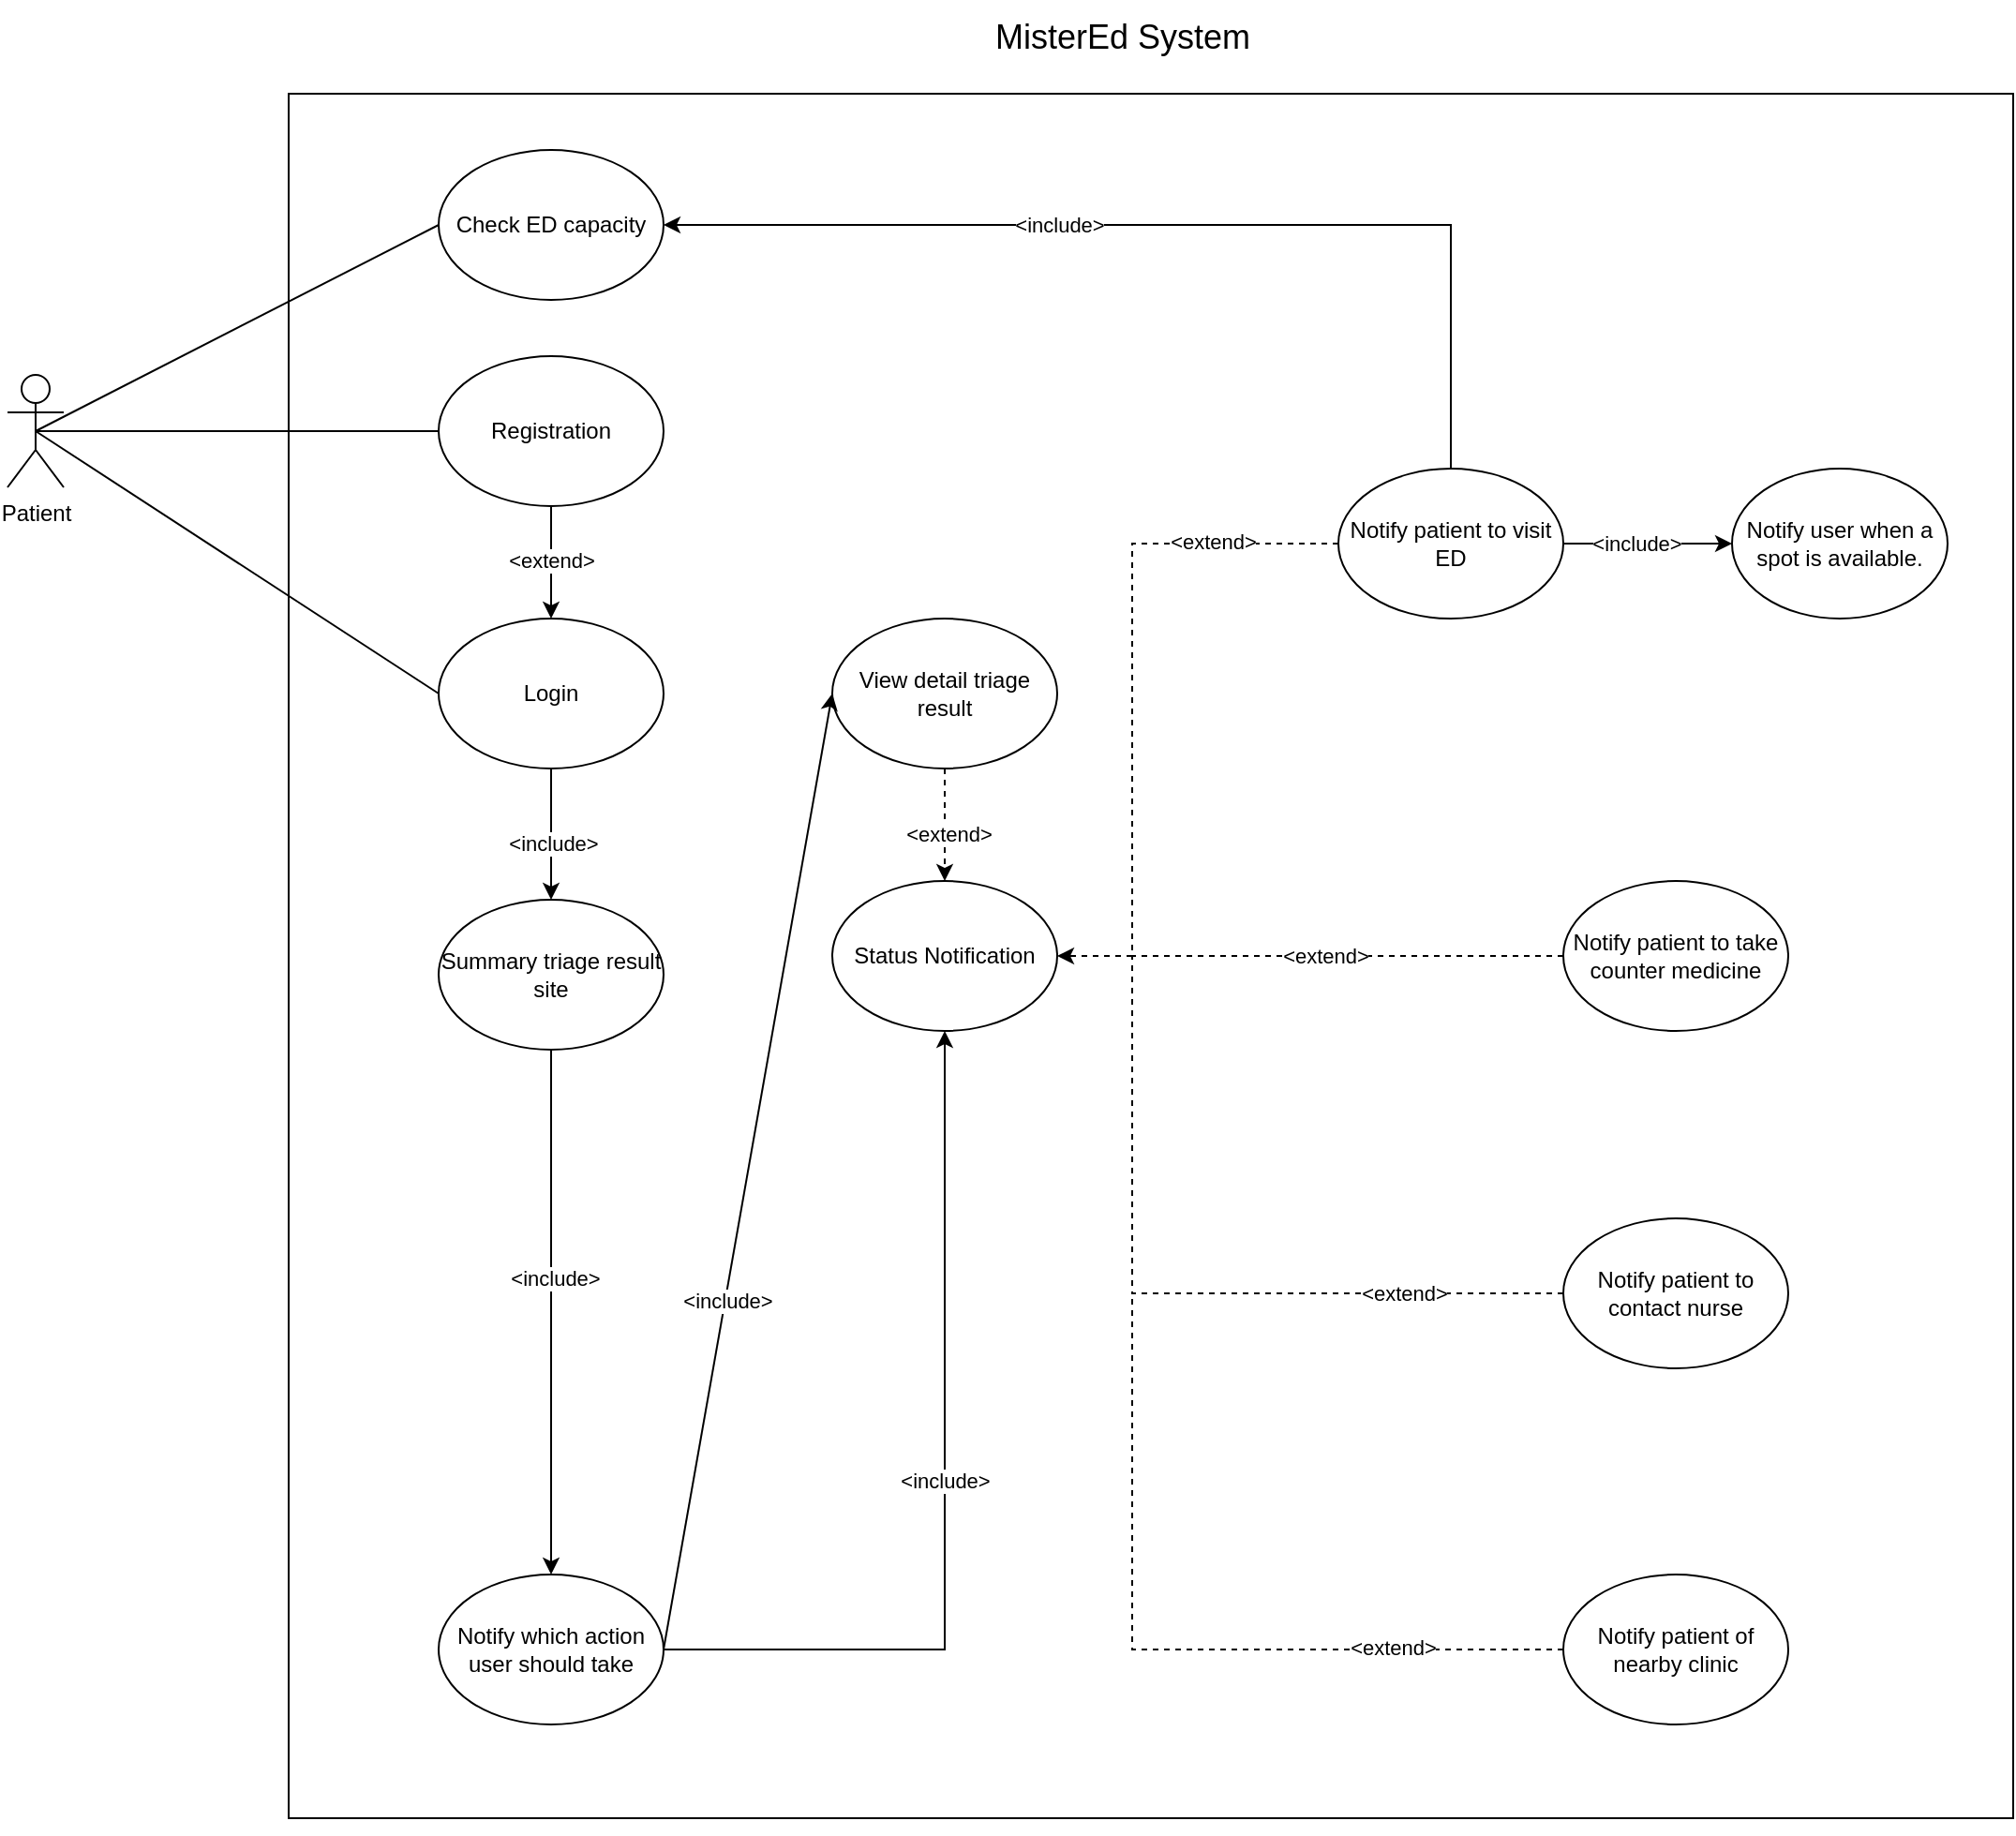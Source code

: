 <mxfile version="21.8.1" type="github">
  <diagram name="Page-1" id="44kL-8lOii-qEcLcEZFb">
    <mxGraphModel dx="2046" dy="1810" grid="1" gridSize="10" guides="1" tooltips="1" connect="1" arrows="1" fold="1" page="1" pageScale="1" pageWidth="850" pageHeight="1100" math="0" shadow="0">
      <root>
        <mxCell id="0" />
        <mxCell id="1" parent="0" />
        <mxCell id="MbSn2v3Lw9Q6L9Wrss_j-2" value="" style="whiteSpace=wrap;html=1;aspect=fixed;" parent="1" vertex="1">
          <mxGeometry x="-430" y="-100" width="920" height="920" as="geometry" />
        </mxCell>
        <mxCell id="MbSn2v3Lw9Q6L9Wrss_j-1" value="Patient" style="shape=umlActor;verticalLabelPosition=bottom;verticalAlign=top;html=1;outlineConnect=0;" parent="1" vertex="1">
          <mxGeometry x="-580" y="50" width="30" height="60" as="geometry" />
        </mxCell>
        <mxCell id="8dtzbFjmas_uAEnM9B7v-1" style="edgeStyle=orthogonalEdgeStyle;rounded=0;orthogonalLoop=1;jettySize=auto;html=1;exitX=0.5;exitY=1;exitDx=0;exitDy=0;" parent="1" source="MbSn2v3Lw9Q6L9Wrss_j-2" target="MbSn2v3Lw9Q6L9Wrss_j-2" edge="1">
          <mxGeometry relative="1" as="geometry" />
        </mxCell>
        <mxCell id="9cY2Qua1KASMOuqnOolk-1" value="Registration" style="ellipse;whiteSpace=wrap;html=1;" parent="1" vertex="1">
          <mxGeometry x="-350" y="40" width="120" height="80" as="geometry" />
        </mxCell>
        <mxCell id="9cY2Qua1KASMOuqnOolk-13" value="Login" style="ellipse;whiteSpace=wrap;html=1;" parent="1" vertex="1">
          <mxGeometry x="-350" y="180" width="120" height="80" as="geometry" />
        </mxCell>
        <mxCell id="9cY2Qua1KASMOuqnOolk-14" value="Check ED capacity" style="ellipse;whiteSpace=wrap;html=1;" parent="1" vertex="1">
          <mxGeometry x="-350" y="-70" width="120" height="80" as="geometry" />
        </mxCell>
        <mxCell id="9cY2Qua1KASMOuqnOolk-17" value="Summary triage result site" style="ellipse;whiteSpace=wrap;html=1;" parent="1" vertex="1">
          <mxGeometry x="-350" y="330" width="120" height="80" as="geometry" />
        </mxCell>
        <mxCell id="9cY2Qua1KASMOuqnOolk-18" value="Status Notification" style="ellipse;whiteSpace=wrap;html=1;" parent="1" vertex="1">
          <mxGeometry x="-140" y="320" width="120" height="80" as="geometry" />
        </mxCell>
        <mxCell id="9cY2Qua1KASMOuqnOolk-21" value="Notify patient to visit ED" style="ellipse;whiteSpace=wrap;html=1;" parent="1" vertex="1">
          <mxGeometry x="130" y="100" width="120" height="80" as="geometry" />
        </mxCell>
        <mxCell id="9cY2Qua1KASMOuqnOolk-59" value="&lt;font style=&quot;font-size: 18px;&quot;&gt;MisterEd System&lt;/font&gt;" style="text;html=1;strokeColor=none;fillColor=none;align=center;verticalAlign=middle;whiteSpace=wrap;rounded=0;" parent="1" vertex="1">
          <mxGeometry x="-90" y="-150" width="210" height="40" as="geometry" />
        </mxCell>
        <mxCell id="9cY2Qua1KASMOuqnOolk-82" value="Notify which action user should take" style="ellipse;whiteSpace=wrap;html=1;" parent="1" vertex="1">
          <mxGeometry x="-350" y="690" width="120" height="80" as="geometry" />
        </mxCell>
        <mxCell id="9cY2Qua1KASMOuqnOolk-84" value="" style="endArrow=classic;html=1;rounded=0;exitX=0.5;exitY=1;exitDx=0;exitDy=0;entryX=0.5;entryY=0;entryDx=0;entryDy=0;" parent="1" source="9cY2Qua1KASMOuqnOolk-17" target="9cY2Qua1KASMOuqnOolk-82" edge="1">
          <mxGeometry width="50" height="50" relative="1" as="geometry">
            <mxPoint x="-270" y="390" as="sourcePoint" />
            <mxPoint x="-220" y="340" as="targetPoint" />
          </mxGeometry>
        </mxCell>
        <mxCell id="9cY2Qua1KASMOuqnOolk-85" value="&amp;lt;include&amp;gt;" style="edgeLabel;html=1;align=center;verticalAlign=middle;resizable=0;points=[];" parent="9cY2Qua1KASMOuqnOolk-84" vertex="1" connectable="0">
          <mxGeometry x="-0.129" y="2" relative="1" as="geometry">
            <mxPoint as="offset" />
          </mxGeometry>
        </mxCell>
        <mxCell id="9cY2Qua1KASMOuqnOolk-86" value="&amp;lt;include&amp;gt;" style="endArrow=classic;html=1;rounded=0;exitX=1;exitY=0.5;exitDx=0;exitDy=0;entryX=0.5;entryY=1;entryDx=0;entryDy=0;" parent="1" source="9cY2Qua1KASMOuqnOolk-82" target="9cY2Qua1KASMOuqnOolk-18" edge="1">
          <mxGeometry width="50" height="50" relative="1" as="geometry">
            <mxPoint x="-220" y="540" as="sourcePoint" />
            <mxPoint x="-170" y="490" as="targetPoint" />
            <Array as="points">
              <mxPoint x="-80" y="730" />
            </Array>
          </mxGeometry>
        </mxCell>
        <mxCell id="9cY2Qua1KASMOuqnOolk-87" value="" style="endArrow=classic;html=1;rounded=0;exitX=1;exitY=0.5;exitDx=0;exitDy=0;entryX=0;entryY=0.5;entryDx=0;entryDy=0;" parent="1" source="9cY2Qua1KASMOuqnOolk-21" target="zv6PDwjK5vkNwOWGPEP8-19" edge="1">
          <mxGeometry width="50" height="50" relative="1" as="geometry">
            <mxPoint x="190" y="230" as="sourcePoint" />
            <mxPoint x="340" y="140" as="targetPoint" />
          </mxGeometry>
        </mxCell>
        <mxCell id="9cY2Qua1KASMOuqnOolk-88" value="&amp;lt;include&amp;gt;" style="edgeLabel;html=1;align=center;verticalAlign=middle;resizable=0;points=[];" parent="9cY2Qua1KASMOuqnOolk-87" vertex="1" connectable="0">
          <mxGeometry x="-0.15" relative="1" as="geometry">
            <mxPoint as="offset" />
          </mxGeometry>
        </mxCell>
        <mxCell id="9cY2Qua1KASMOuqnOolk-103" value="" style="endArrow=classic;html=1;rounded=0;entryX=0.5;entryY=0;entryDx=0;entryDy=0;exitX=0.5;exitY=1;exitDx=0;exitDy=0;" parent="1" source="9cY2Qua1KASMOuqnOolk-13" target="9cY2Qua1KASMOuqnOolk-17" edge="1">
          <mxGeometry width="50" height="50" relative="1" as="geometry">
            <mxPoint x="-260" y="370" as="sourcePoint" />
            <mxPoint x="-250" y="460" as="targetPoint" />
          </mxGeometry>
        </mxCell>
        <mxCell id="9cY2Qua1KASMOuqnOolk-104" value="&amp;lt;include&amp;gt;" style="edgeLabel;html=1;align=center;verticalAlign=middle;resizable=0;points=[];" parent="9cY2Qua1KASMOuqnOolk-103" vertex="1" connectable="0">
          <mxGeometry x="0.133" y="1" relative="1" as="geometry">
            <mxPoint as="offset" />
          </mxGeometry>
        </mxCell>
        <mxCell id="9cY2Qua1KASMOuqnOolk-105" value="" style="endArrow=none;html=1;rounded=0;entryX=0;entryY=0.5;entryDx=0;entryDy=0;exitX=0.5;exitY=0.5;exitDx=0;exitDy=0;exitPerimeter=0;" parent="1" source="MbSn2v3Lw9Q6L9Wrss_j-1" target="9cY2Qua1KASMOuqnOolk-13" edge="1">
          <mxGeometry width="50" height="50" relative="1" as="geometry">
            <mxPoint x="-560" y="140" as="sourcePoint" />
            <mxPoint x="-430" y="110" as="targetPoint" />
          </mxGeometry>
        </mxCell>
        <mxCell id="9cY2Qua1KASMOuqnOolk-106" value="" style="endArrow=none;html=1;rounded=0;exitX=0.5;exitY=0.5;exitDx=0;exitDy=0;exitPerimeter=0;entryX=0;entryY=0.5;entryDx=0;entryDy=0;" parent="1" source="MbSn2v3Lw9Q6L9Wrss_j-1" target="9cY2Qua1KASMOuqnOolk-1" edge="1">
          <mxGeometry width="50" height="50" relative="1" as="geometry">
            <mxPoint x="-475" y="70" as="sourcePoint" />
            <mxPoint x="-425" y="20" as="targetPoint" />
          </mxGeometry>
        </mxCell>
        <mxCell id="9cY2Qua1KASMOuqnOolk-107" value="" style="endArrow=none;html=1;rounded=0;exitX=0;exitY=0.5;exitDx=0;exitDy=0;entryX=0.5;entryY=0.5;entryDx=0;entryDy=0;entryPerimeter=0;" parent="1" source="9cY2Qua1KASMOuqnOolk-14" target="MbSn2v3Lw9Q6L9Wrss_j-1" edge="1">
          <mxGeometry width="50" height="50" relative="1" as="geometry">
            <mxPoint x="-170" y="600" as="sourcePoint" />
            <mxPoint x="-120" y="550" as="targetPoint" />
          </mxGeometry>
        </mxCell>
        <mxCell id="9cY2Qua1KASMOuqnOolk-108" value="" style="endArrow=classic;html=1;rounded=0;exitX=0.5;exitY=1;exitDx=0;exitDy=0;entryX=0.5;entryY=0;entryDx=0;entryDy=0;" parent="1" source="9cY2Qua1KASMOuqnOolk-1" target="9cY2Qua1KASMOuqnOolk-13" edge="1">
          <mxGeometry width="50" height="50" relative="1" as="geometry">
            <mxPoint x="-170" y="350" as="sourcePoint" />
            <mxPoint x="-120" y="300" as="targetPoint" />
          </mxGeometry>
        </mxCell>
        <mxCell id="9cY2Qua1KASMOuqnOolk-109" value="&amp;lt;extend&amp;gt;" style="edgeLabel;html=1;align=center;verticalAlign=middle;resizable=0;points=[];" parent="9cY2Qua1KASMOuqnOolk-108" vertex="1" connectable="0">
          <mxGeometry x="-0.044" relative="1" as="geometry">
            <mxPoint as="offset" />
          </mxGeometry>
        </mxCell>
        <mxCell id="9cY2Qua1KASMOuqnOolk-110" value="" style="endArrow=classic;html=1;rounded=0;entryX=1;entryY=0.5;entryDx=0;entryDy=0;exitX=0.5;exitY=0;exitDx=0;exitDy=0;" parent="1" source="9cY2Qua1KASMOuqnOolk-21" target="9cY2Qua1KASMOuqnOolk-14" edge="1">
          <mxGeometry width="50" height="50" relative="1" as="geometry">
            <mxPoint x="200" y="110" as="sourcePoint" />
            <mxPoint x="-220" y="-30" as="targetPoint" />
            <Array as="points">
              <mxPoint x="190" y="-30" />
            </Array>
          </mxGeometry>
        </mxCell>
        <mxCell id="9cY2Qua1KASMOuqnOolk-111" value="&amp;lt;include&amp;gt;" style="edgeLabel;html=1;align=center;verticalAlign=middle;resizable=0;points=[];" parent="9cY2Qua1KASMOuqnOolk-110" vertex="1" connectable="0">
          <mxGeometry x="0.232" relative="1" as="geometry">
            <mxPoint as="offset" />
          </mxGeometry>
        </mxCell>
        <mxCell id="zv6PDwjK5vkNwOWGPEP8-1" value="View detail triage result" style="ellipse;whiteSpace=wrap;html=1;" vertex="1" parent="1">
          <mxGeometry x="-140" y="180" width="120" height="80" as="geometry" />
        </mxCell>
        <mxCell id="zv6PDwjK5vkNwOWGPEP8-2" value="" style="endArrow=classic;html=1;rounded=0;exitX=0.5;exitY=1;exitDx=0;exitDy=0;dashed=1;" edge="1" parent="1" source="zv6PDwjK5vkNwOWGPEP8-1" target="9cY2Qua1KASMOuqnOolk-18">
          <mxGeometry width="50" height="50" relative="1" as="geometry">
            <mxPoint x="-20" y="260" as="sourcePoint" />
            <mxPoint x="30" y="210" as="targetPoint" />
          </mxGeometry>
        </mxCell>
        <mxCell id="zv6PDwjK5vkNwOWGPEP8-3" value="&amp;lt;extend&amp;gt;" style="edgeLabel;html=1;align=center;verticalAlign=middle;resizable=0;points=[];" vertex="1" connectable="0" parent="zv6PDwjK5vkNwOWGPEP8-2">
          <mxGeometry x="0.167" y="2" relative="1" as="geometry">
            <mxPoint as="offset" />
          </mxGeometry>
        </mxCell>
        <mxCell id="zv6PDwjK5vkNwOWGPEP8-4" value="" style="endArrow=classic;html=1;rounded=0;exitX=1;exitY=0.5;exitDx=0;exitDy=0;entryX=0;entryY=0.5;entryDx=0;entryDy=0;" edge="1" parent="1" source="9cY2Qua1KASMOuqnOolk-82" target="zv6PDwjK5vkNwOWGPEP8-1">
          <mxGeometry width="50" height="50" relative="1" as="geometry">
            <mxPoint x="-170.001" y="690" as="sourcePoint" />
            <mxPoint x="-170" y="380" as="targetPoint" />
          </mxGeometry>
        </mxCell>
        <mxCell id="zv6PDwjK5vkNwOWGPEP8-5" value="&amp;lt;include&amp;gt;" style="edgeLabel;html=1;align=center;verticalAlign=middle;resizable=0;points=[];" vertex="1" connectable="0" parent="zv6PDwjK5vkNwOWGPEP8-4">
          <mxGeometry x="-0.27" y="-1" relative="1" as="geometry">
            <mxPoint as="offset" />
          </mxGeometry>
        </mxCell>
        <mxCell id="zv6PDwjK5vkNwOWGPEP8-8" value="" style="endArrow=classic;html=1;rounded=0;entryX=1;entryY=0.5;entryDx=0;entryDy=0;exitX=0;exitY=0.5;exitDx=0;exitDy=0;dashed=1;" edge="1" parent="1" source="9cY2Qua1KASMOuqnOolk-21" target="9cY2Qua1KASMOuqnOolk-18">
          <mxGeometry width="50" height="50" relative="1" as="geometry">
            <mxPoint x="-20" y="250" as="sourcePoint" />
            <mxPoint x="30" y="200" as="targetPoint" />
            <Array as="points">
              <mxPoint x="20" y="140" />
              <mxPoint x="20" y="360" />
            </Array>
          </mxGeometry>
        </mxCell>
        <mxCell id="zv6PDwjK5vkNwOWGPEP8-9" value="&amp;lt;extend&amp;gt;" style="edgeLabel;html=1;align=center;verticalAlign=middle;resizable=0;points=[];" vertex="1" connectable="0" parent="zv6PDwjK5vkNwOWGPEP8-8">
          <mxGeometry x="-0.638" y="-1" relative="1" as="geometry">
            <mxPoint as="offset" />
          </mxGeometry>
        </mxCell>
        <mxCell id="zv6PDwjK5vkNwOWGPEP8-12" value="" style="endArrow=none;dashed=1;html=1;rounded=0;exitX=0;exitY=0.5;exitDx=0;exitDy=0;" edge="1" parent="1" source="zv6PDwjK5vkNwOWGPEP8-13">
          <mxGeometry width="50" height="50" relative="1" as="geometry">
            <mxPoint x="140" y="360" as="sourcePoint" />
            <mxPoint x="20" y="360" as="targetPoint" />
          </mxGeometry>
        </mxCell>
        <mxCell id="zv6PDwjK5vkNwOWGPEP8-20" value="&amp;lt;extend&amp;gt;" style="edgeLabel;html=1;align=center;verticalAlign=middle;resizable=0;points=[];" vertex="1" connectable="0" parent="zv6PDwjK5vkNwOWGPEP8-12">
          <mxGeometry x="0.109" relative="1" as="geometry">
            <mxPoint as="offset" />
          </mxGeometry>
        </mxCell>
        <mxCell id="zv6PDwjK5vkNwOWGPEP8-13" value="Notify patient to take counter medicine" style="ellipse;whiteSpace=wrap;html=1;" vertex="1" parent="1">
          <mxGeometry x="250" y="320" width="120" height="80" as="geometry" />
        </mxCell>
        <mxCell id="zv6PDwjK5vkNwOWGPEP8-14" value="Notify patient to contact nurse" style="ellipse;whiteSpace=wrap;html=1;" vertex="1" parent="1">
          <mxGeometry x="250" y="500" width="120" height="80" as="geometry" />
        </mxCell>
        <mxCell id="zv6PDwjK5vkNwOWGPEP8-16" value="" style="endArrow=none;dashed=1;html=1;rounded=0;exitX=0;exitY=0.5;exitDx=0;exitDy=0;" edge="1" parent="1" source="zv6PDwjK5vkNwOWGPEP8-14">
          <mxGeometry width="50" height="50" relative="1" as="geometry">
            <mxPoint x="-20" y="470" as="sourcePoint" />
            <mxPoint x="20" y="360" as="targetPoint" />
            <Array as="points">
              <mxPoint x="20" y="540" />
            </Array>
          </mxGeometry>
        </mxCell>
        <mxCell id="zv6PDwjK5vkNwOWGPEP8-21" value="&amp;lt;extend&amp;gt;" style="edgeLabel;html=1;align=center;verticalAlign=middle;resizable=0;points=[];" vertex="1" connectable="0" parent="zv6PDwjK5vkNwOWGPEP8-16">
          <mxGeometry x="-0.586" relative="1" as="geometry">
            <mxPoint as="offset" />
          </mxGeometry>
        </mxCell>
        <mxCell id="zv6PDwjK5vkNwOWGPEP8-17" value="Notify patient of nearby clinic" style="ellipse;whiteSpace=wrap;html=1;" vertex="1" parent="1">
          <mxGeometry x="250" y="690" width="120" height="80" as="geometry" />
        </mxCell>
        <mxCell id="zv6PDwjK5vkNwOWGPEP8-18" value="" style="endArrow=none;dashed=1;html=1;rounded=0;exitX=0;exitY=0.5;exitDx=0;exitDy=0;" edge="1" parent="1" source="zv6PDwjK5vkNwOWGPEP8-17">
          <mxGeometry width="50" height="50" relative="1" as="geometry">
            <mxPoint y="780" as="sourcePoint" />
            <mxPoint x="20" y="540" as="targetPoint" />
            <Array as="points">
              <mxPoint x="20" y="730" />
            </Array>
          </mxGeometry>
        </mxCell>
        <mxCell id="zv6PDwjK5vkNwOWGPEP8-22" value="&amp;lt;extend&amp;gt;" style="edgeLabel;html=1;align=center;verticalAlign=middle;resizable=0;points=[];" vertex="1" connectable="0" parent="zv6PDwjK5vkNwOWGPEP8-18">
          <mxGeometry x="-0.567" y="-1" relative="1" as="geometry">
            <mxPoint as="offset" />
          </mxGeometry>
        </mxCell>
        <mxCell id="zv6PDwjK5vkNwOWGPEP8-19" value="Notify user when a spot is available." style="ellipse;whiteSpace=wrap;html=1;" vertex="1" parent="1">
          <mxGeometry x="340" y="100" width="115" height="80" as="geometry" />
        </mxCell>
      </root>
    </mxGraphModel>
  </diagram>
</mxfile>
